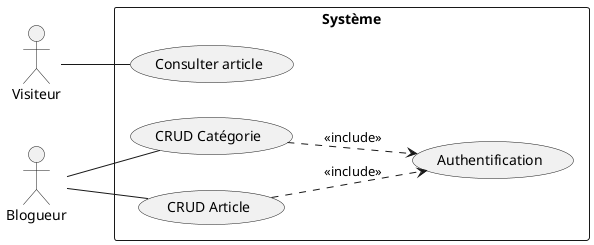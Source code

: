     @startuml
    left to right direction

    actor Visiteur
    actor Blogueur

    rectangle "Système" {
        usecase "Consulter article" as UC_ConsulterArticles
        usecase "CRUD Catégorie" as UC_Categorie
        usecase "CRUD Article" as UC_Article  
        usecase "Authentification" as Auth
    }
    Blogueur -- UC_Article
    Blogueur -- UC_Categorie
    Visiteur -- UC_ConsulterArticles
    UC_Categorie .-> Auth : "<<include>>"
    UC_Article .-> Auth : "<<include>>"
    @enduml

